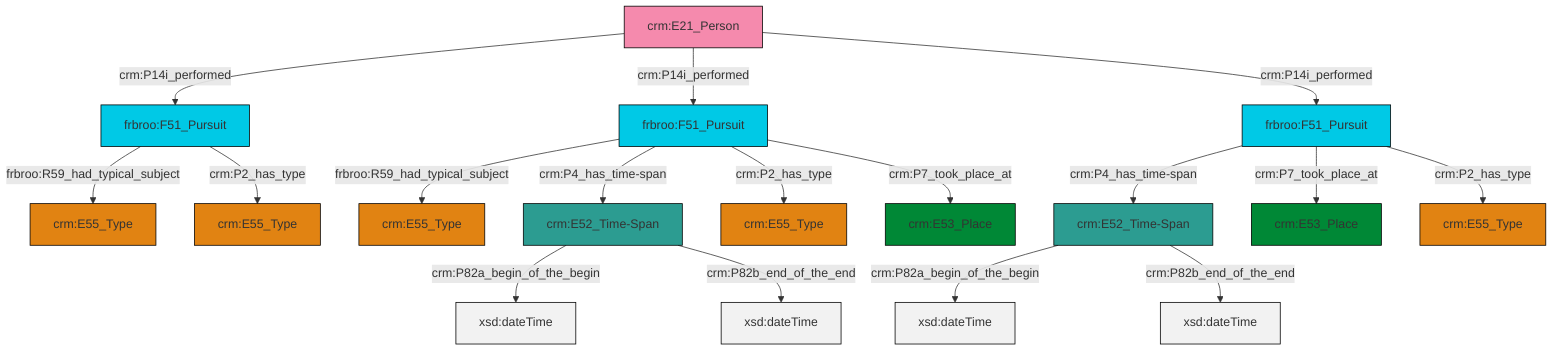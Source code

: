 graph TD
classDef Literal fill:#f2f2f2,stroke:#000000;
classDef CRM_Entity fill:#FFFFFF,stroke:#000000;
classDef Temporal_Entity fill:#00C9E6, stroke:#000000;
classDef Type fill:#E18312, stroke:#000000;
classDef Time-Span fill:#2C9C91, stroke:#000000;
classDef Appellation fill:#FFEB7F, stroke:#000000;
classDef Place fill:#008836, stroke:#000000;
classDef Persistent_Item fill:#B266B2, stroke:#000000;
classDef Conceptual_Object fill:#FFD700, stroke:#000000;
classDef Physical_Thing fill:#D2B48C, stroke:#000000;
classDef Actor fill:#f58aad, stroke:#000000;
classDef PC_Classes fill:#4ce600, stroke:#000000;
classDef Multi fill:#cccccc,stroke:#000000;

0["crm:E21_Person"]:::Actor -->|crm:P14i_performed| 1["frbroo:F51_Pursuit"]:::Temporal_Entity
2["frbroo:F51_Pursuit"]:::Temporal_Entity -->|frbroo:R59_had_typical_subject| 3["crm:E55_Type"]:::Type
7["frbroo:F51_Pursuit"]:::Temporal_Entity -->|crm:P4_has_time-span| 8["crm:E52_Time-Span"]:::Time-Span
8["crm:E52_Time-Span"]:::Time-Span -->|crm:P82a_begin_of_the_begin| 9[xsd:dateTime]:::Literal
1["frbroo:F51_Pursuit"]:::Temporal_Entity -->|frbroo:R59_had_typical_subject| 13["crm:E55_Type"]:::Type
1["frbroo:F51_Pursuit"]:::Temporal_Entity -->|crm:P2_has_type| 4["crm:E55_Type"]:::Type
0["crm:E21_Person"]:::Actor -->|crm:P14i_performed| 2["frbroo:F51_Pursuit"]:::Temporal_Entity
7["frbroo:F51_Pursuit"]:::Temporal_Entity -->|crm:P7_took_place_at| 14["crm:E53_Place"]:::Place
2["frbroo:F51_Pursuit"]:::Temporal_Entity -->|crm:P4_has_time-span| 15["crm:E52_Time-Span"]:::Time-Span
15["crm:E52_Time-Span"]:::Time-Span -->|crm:P82a_begin_of_the_begin| 17[xsd:dateTime]:::Literal
8["crm:E52_Time-Span"]:::Time-Span -->|crm:P82b_end_of_the_end| 18[xsd:dateTime]:::Literal
2["frbroo:F51_Pursuit"]:::Temporal_Entity -->|crm:P2_has_type| 19["crm:E55_Type"]:::Type
0["crm:E21_Person"]:::Actor -->|crm:P14i_performed| 7["frbroo:F51_Pursuit"]:::Temporal_Entity
7["frbroo:F51_Pursuit"]:::Temporal_Entity -->|crm:P2_has_type| 21["crm:E55_Type"]:::Type
15["crm:E52_Time-Span"]:::Time-Span -->|crm:P82b_end_of_the_end| 24[xsd:dateTime]:::Literal
2["frbroo:F51_Pursuit"]:::Temporal_Entity -->|crm:P7_took_place_at| 28["crm:E53_Place"]:::Place